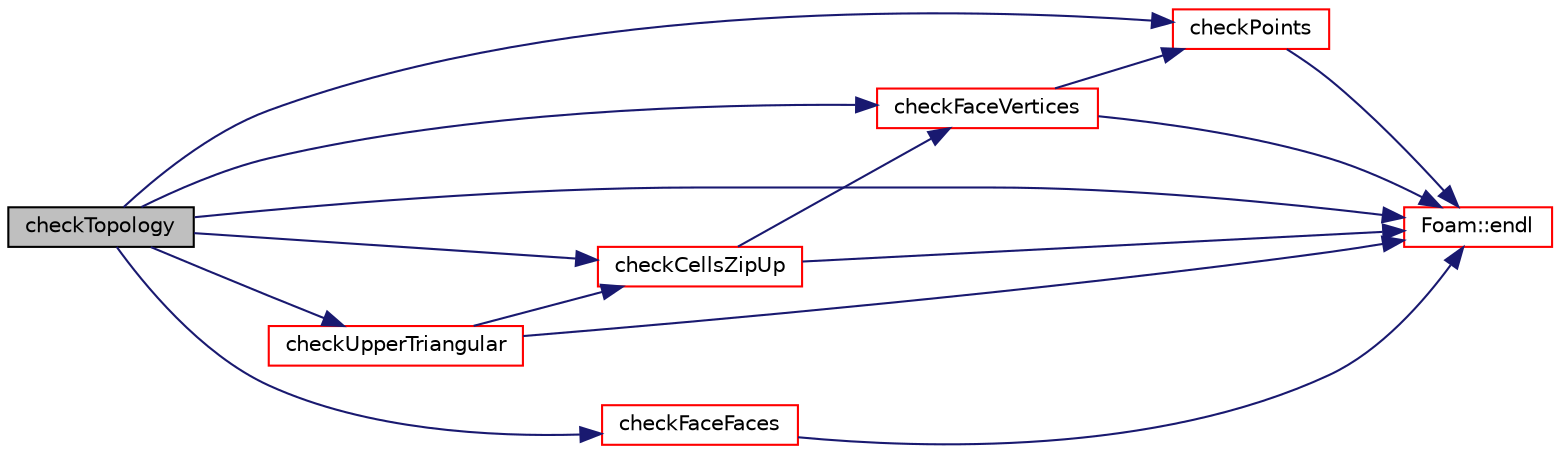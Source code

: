 digraph "checkTopology"
{
  bgcolor="transparent";
  edge [fontname="Helvetica",fontsize="10",labelfontname="Helvetica",labelfontsize="10"];
  node [fontname="Helvetica",fontsize="10",shape=record];
  rankdir="LR";
  Node1 [label="checkTopology",height=0.2,width=0.4,color="black", fillcolor="grey75", style="filled", fontcolor="black"];
  Node1 -> Node2 [color="midnightblue",fontsize="10",style="solid",fontname="Helvetica"];
  Node2 [label="checkCellsZipUp",height=0.2,width=0.4,color="red",URL="$a02020.html#ac4d8aa140428fd0a18fd6ce9e23920ab",tooltip="Check cell zip-up. "];
  Node2 -> Node3 [color="midnightblue",fontsize="10",style="solid",fontname="Helvetica"];
  Node3 [label="checkFaceVertices",height=0.2,width=0.4,color="red",URL="$a02020.html#a9fa655f8555fe836d9a1322d769c5c06",tooltip="Check uniqueness of face vertices. "];
  Node3 -> Node4 [color="midnightblue",fontsize="10",style="solid",fontname="Helvetica"];
  Node4 [label="checkPoints",height=0.2,width=0.4,color="red",URL="$a02020.html#a375b11522f964deda00f72866ca195ec",tooltip="Check for unused points. "];
  Node4 -> Node5 [color="midnightblue",fontsize="10",style="solid",fontname="Helvetica"];
  Node5 [label="Foam::endl",height=0.2,width=0.4,color="red",URL="$a10936.html#a2db8fe02a0d3909e9351bb4275b23ce4",tooltip="Add newline and flush stream. "];
  Node3 -> Node5 [color="midnightblue",fontsize="10",style="solid",fontname="Helvetica"];
  Node2 -> Node5 [color="midnightblue",fontsize="10",style="solid",fontname="Helvetica"];
  Node1 -> Node6 [color="midnightblue",fontsize="10",style="solid",fontname="Helvetica"];
  Node6 [label="checkFaceFaces",height=0.2,width=0.4,color="red",URL="$a02020.html#ab2c6fde7c32fb3cad3c0b8201ff83180",tooltip="Check face-face connectivity. "];
  Node6 -> Node5 [color="midnightblue",fontsize="10",style="solid",fontname="Helvetica"];
  Node1 -> Node3 [color="midnightblue",fontsize="10",style="solid",fontname="Helvetica"];
  Node1 -> Node4 [color="midnightblue",fontsize="10",style="solid",fontname="Helvetica"];
  Node1 -> Node7 [color="midnightblue",fontsize="10",style="solid",fontname="Helvetica"];
  Node7 [label="checkUpperTriangular",height=0.2,width=0.4,color="red",URL="$a02020.html#a22e56416241f18b8ec9655e20eaa7ab8",tooltip="Check face ordering. "];
  Node7 -> Node2 [color="midnightblue",fontsize="10",style="solid",fontname="Helvetica"];
  Node7 -> Node5 [color="midnightblue",fontsize="10",style="solid",fontname="Helvetica"];
  Node1 -> Node5 [color="midnightblue",fontsize="10",style="solid",fontname="Helvetica"];
}
